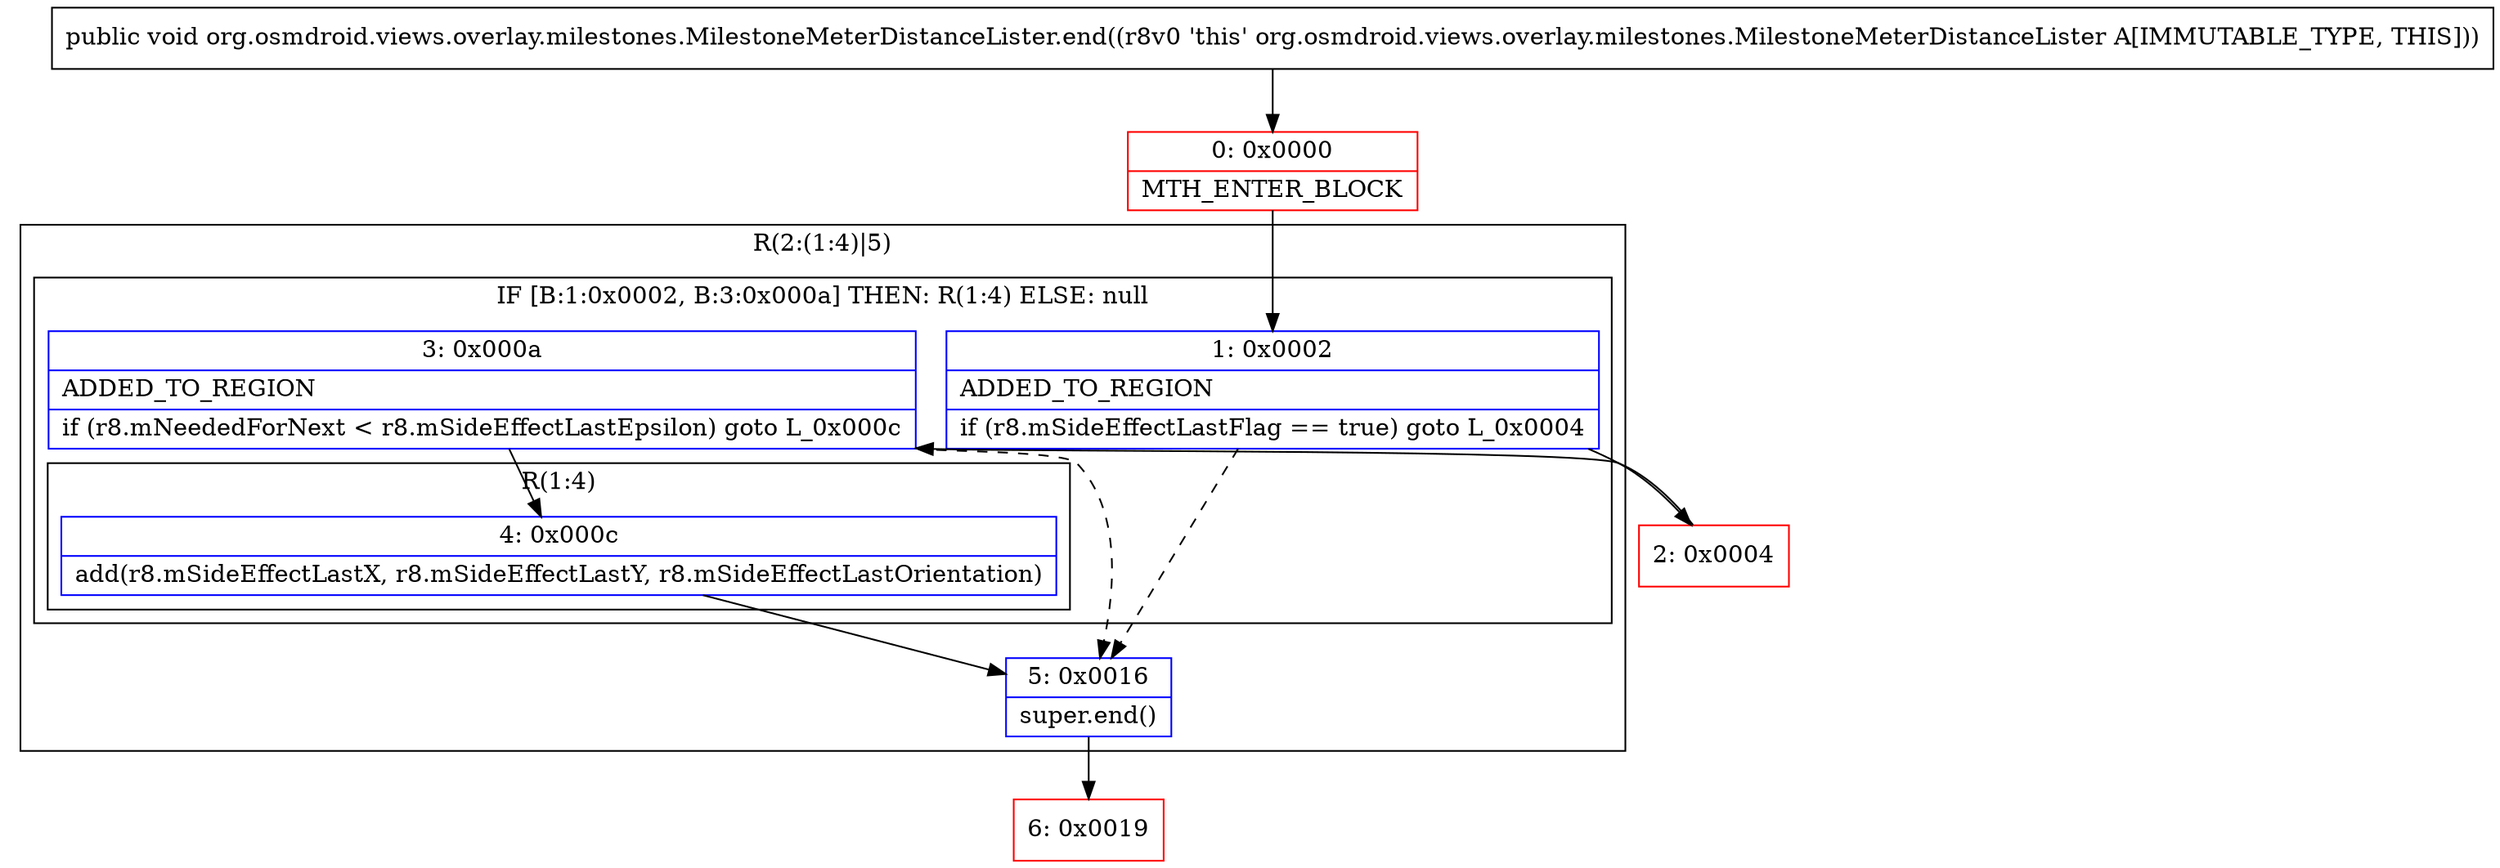 digraph "CFG fororg.osmdroid.views.overlay.milestones.MilestoneMeterDistanceLister.end()V" {
subgraph cluster_Region_1078117170 {
label = "R(2:(1:4)|5)";
node [shape=record,color=blue];
subgraph cluster_IfRegion_834733901 {
label = "IF [B:1:0x0002, B:3:0x000a] THEN: R(1:4) ELSE: null";
node [shape=record,color=blue];
Node_1 [shape=record,label="{1\:\ 0x0002|ADDED_TO_REGION\l|if (r8.mSideEffectLastFlag == true) goto L_0x0004\l}"];
Node_3 [shape=record,label="{3\:\ 0x000a|ADDED_TO_REGION\l|if (r8.mNeededForNext \< r8.mSideEffectLastEpsilon) goto L_0x000c\l}"];
subgraph cluster_Region_141193127 {
label = "R(1:4)";
node [shape=record,color=blue];
Node_4 [shape=record,label="{4\:\ 0x000c|add(r8.mSideEffectLastX, r8.mSideEffectLastY, r8.mSideEffectLastOrientation)\l}"];
}
}
Node_5 [shape=record,label="{5\:\ 0x0016|super.end()\l}"];
}
Node_0 [shape=record,color=red,label="{0\:\ 0x0000|MTH_ENTER_BLOCK\l}"];
Node_2 [shape=record,color=red,label="{2\:\ 0x0004}"];
Node_6 [shape=record,color=red,label="{6\:\ 0x0019}"];
MethodNode[shape=record,label="{public void org.osmdroid.views.overlay.milestones.MilestoneMeterDistanceLister.end((r8v0 'this' org.osmdroid.views.overlay.milestones.MilestoneMeterDistanceLister A[IMMUTABLE_TYPE, THIS])) }"];
MethodNode -> Node_0;
Node_1 -> Node_2;
Node_1 -> Node_5[style=dashed];
Node_3 -> Node_4;
Node_3 -> Node_5[style=dashed];
Node_4 -> Node_5;
Node_5 -> Node_6;
Node_0 -> Node_1;
Node_2 -> Node_3;
}

